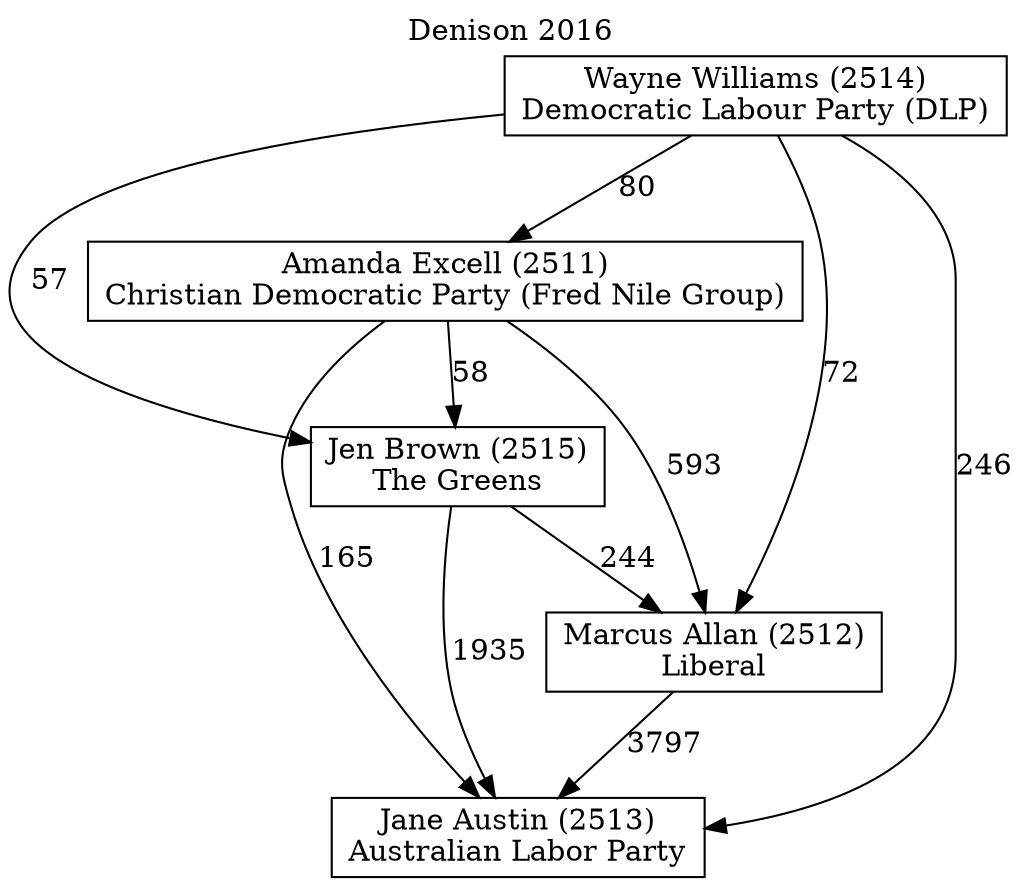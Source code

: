 // House preference flow
digraph "Jane Austin (2513)_Denison_2016" {
	graph [label="Denison 2016" labelloc=t mclimit=10]
	node [shape=box]
	"Amanda Excell (2511)" [label="Amanda Excell (2511)
Christian Democratic Party (Fred Nile Group)"]
	"Jane Austin (2513)" [label="Jane Austin (2513)
Australian Labor Party"]
	"Jen Brown (2515)" [label="Jen Brown (2515)
The Greens"]
	"Marcus Allan (2512)" [label="Marcus Allan (2512)
Liberal"]
	"Wayne Williams (2514)" [label="Wayne Williams (2514)
Democratic Labour Party (DLP)"]
	"Amanda Excell (2511)" -> "Jane Austin (2513)" [label=165]
	"Amanda Excell (2511)" -> "Jen Brown (2515)" [label=58]
	"Amanda Excell (2511)" -> "Marcus Allan (2512)" [label=593]
	"Jen Brown (2515)" -> "Jane Austin (2513)" [label=1935]
	"Jen Brown (2515)" -> "Marcus Allan (2512)" [label=244]
	"Marcus Allan (2512)" -> "Jane Austin (2513)" [label=3797]
	"Wayne Williams (2514)" -> "Amanda Excell (2511)" [label=80]
	"Wayne Williams (2514)" -> "Jane Austin (2513)" [label=246]
	"Wayne Williams (2514)" -> "Jen Brown (2515)" [label=57]
	"Wayne Williams (2514)" -> "Marcus Allan (2512)" [label=72]
}
